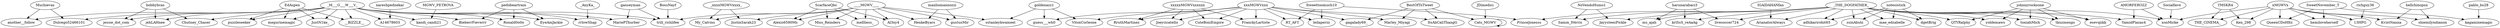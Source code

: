 strict digraph {
"____MGWV____" -> "JustinSarah23"
"____MGWV____" -> "trill_richlifee"
"____MGWV____" -> "Al3xy4"
"____MGWV____" -> "Alexis6590Ms"
"____MGWV____" -> "sstanleykwameel"
"____MGWV____" -> "My_Calvins"
"____MGWV____" -> "Miss_Reinders"
"____MGWV____" -> "mellliess_"
"____MGWV____" -> "gustusMir"
"____MGWV____" -> "HenkeByars"
"_xxxxMGWVxxxx_" -> "JustinSarah23"
"_xxxxMGWVxxxx_" -> "My_Calvins"
"_M___G___W___V_" -> "Dulcego52466101"
"_M___G___W___V_" -> "Chutney_Chaser"
"_M___G___W___V_" -> "megurinemagic"
"_M___G___W___V_" -> "A14678603"
"_M___G___W___V_" -> "jessie_dot_com"
"_M___G___W___V_" -> "another__follow"
"_M___G___W___V_" -> "kandi_candi21"
"_M___G___W___V_" -> "EyeAmJackie"
"_M___G___W___V_" -> "BieberrFieverrr"
"_M___G___W___V_" -> "jehLAHnee"
"_M___G___W___V_" -> "MariePThurber"
"_M___G___W___V_" -> "Ronald0o0o"
"_M___G___W___V_" -> "trill_richlifee"
"_M___G___W___V_" -> "JustN1ke_"
"_M___G___W___V_" -> "__BlZZLE__"
"_M___G___W___V_" -> "puzzleseeker"
"_M___G___W___V_" -> "rrlowShap"
"Muchievas" -> "Dulcego52466101"
"Muchievas" -> "another__follow"
"BossNayf" -> "trill_richlifee"
"xxxMGWVxxx" -> "FranckyLartiste"
"xxxMGWVxxx" -> "RruthMartinez"
"xxxMGWVxxx" -> "VitoxCorleone"
"xxxMGWVxxx" -> "guess___wh0"
"xxxMGWVxxx" -> "leilaperzz"
"xxxMGWVxxx" -> "Marley_Miyagi"
"xxxMGWVxxx" -> "RT_AFT"
"xxxMGWVxxx" -> "Joeycicatello"
"xxxMGWVxxx" -> "CuteBoizEmpire"
"xxxMGWVxxx" -> "ItsAhCaliThangG"
"xxxMGWVxxx" -> "gagalady69_"
"xxxxxMGWVxxxxxx" -> "FranckyLartiste"
"xxxxxMGWVxxxxxx" -> "RruthMartinez"
"xxxxxMGWVxxxxxx" -> "Joeycicatello"
"xxxxxMGWVxxxxxx" -> "CuteBoizEmpire"
"_THE_DOGFATHER_" -> "JayysteezPickle"
"_THE_DOGFATHER_" -> "ms_ajah"
"_THE_DOGFATHER_" -> "ArianatorAIways"
"_THE_DOGFATHER_" -> "dgetBrig"
"_THE_DOGFATHER_" -> "PrinceJonesss"
"_THE_DOGFATHER_" -> "adhikarirohit65"
"_THE_DOGFATHER_" -> "ssinAbshi"
"_THE_DOGFATHER_" -> "kriSsS_reAaAg"
"_THE_DOGFATHER_" -> "Samm_H4rris"
"_THE_DOGFATHER_" -> "toniahMich"
"_THE_DOGFATHER_" -> "tkuzmengo"
"_THE_DOGFATHER_" -> "livesoccer724"
"_THE_DOGFATHER_" -> "esevqiikk"
"_THE_DOGFATHER_" -> "QTYRalphy"
"_THE_DOGFATHER_" -> "mae_edzabelle"
"_THE_DOGFATHER_" -> "yoldemaws"
"_THE_DOGFATHER_" -> "xonMicke"
"_THE_DOGFATHER_" -> "YamidPlazas4"
"NoVendoHumo1" -> "JayysteezPickle"
"NoVendoHumo1" -> "Samm_H4rris"
"goldenazz1" -> "VitoxCorleone"
"goldenazz1" -> "guess___wh0"
"goldenazz1" -> "sstanleykwameel"
"xMGWVx" -> "Ken_298"
"xMGWVx" -> "THE_ClNEMA_"
"xMGWVx" -> "hemiloveherself"
"xMGWVx" -> "13HPG"
"xMGWVx" -> "xonMicke"
"xMGWVx" -> "KvistNanna"
"xMGWVx" -> "shiemilyndianon"
"xMGWVx" -> "QueenCDoHItz"
"TMSKR4" -> "Ken_298"
"TMSKR4" -> "THE_ClNEMA_"
"Itweettoomuch10" -> "leilaperzz"
"Itweettoomuch10" -> "RT_AFT"
"Itweettoomuch10" -> "PrinceJonesss"
"bobbybcas" -> "Chutney_Chaser"
"bobbybcas" -> "jessie_dot_com"
"bobbybcas" -> "jehLAHnee"
"EdAspen" -> "megurinemagic"
"EdAspen" -> "JustN1ke_"
"EdAspen" -> "__BlZZLE__"
"EdAspen" -> "puzzleseeker"
"nareshpednekar" -> "A14678603"
"pablo_bs28" -> "kagaminemagic"
"SweetNovember_T" -> "kagaminemagic"
"SweetNovember_T" -> "hemiloveherself"
"SweetNovember_T" -> "QueenCDoHItz"
"MGWV_PETROVA" -> "kandi_candi21"
"pedobeartrain" -> "EyeAmJackie"
"pedobeartrain" -> "BieberrFieverrr"
"pedobeartrain" -> "Ronald0o0o"
"ScarfaceQbc" -> "Al3xy4"
"ScarfaceQbc" -> "Alexis6590Ms"
"ScarfaceQbc" -> "Miss_Reinders"
"ScarfaceQbc" -> "mellliess_"
"ganseyman" -> "MariePThurber"
"ganseyman" -> "trill_richlifee"
"BestOfToTweet" -> "Marley_Miyagi"
"BestOfToTweet" -> "Cats_MGWV"
"BestOfToTweet" -> "ItsAhCaliThangG"
"BestOfToTweet" -> "gagalady69_"
"harunarabaci3" -> "ms_ajah"
"harunarabaci3" -> "kriSsS_reAaAg"
"harunarabaci3" -> "livesoccer724"
"IGAlDAHANfan" -> "ArianatorAIways"
"notesistick" -> "dgetBrig"
"notesistick" -> "adhikarirohit65"
"notesistick" -> "ssinAbshi"
"notesistick" -> "mae_edzabelle"
"richguy36" -> "13HPG"
"johnnyrocksone" -> "toniahMich"
"johnnyrocksone" -> "tkuzmengo"
"johnnyrocksone" -> "esevqiikk"
"johnnyrocksone" -> "QTYRalphy"
"johnnyrocksone" -> "yoldemaws"
"Socialfave" -> "xonMicke"
"hellchinopsn" -> "KvistNanna"
"hellchinopsn" -> "shiemilyndianon"
"Cats_MGWV" -> "Cats_MGWV"
"JDimedici" -> "Cats_MGWV"
"_AnyKa_" -> "rrlowShap"
"manliomannozzi" -> "gustusMir"
"manliomannozzi" -> "HenkeByars"
"AMORFEROZZ" -> "xonMicke"
"AMORFEROZZ" -> "YamidPlazas4"
}